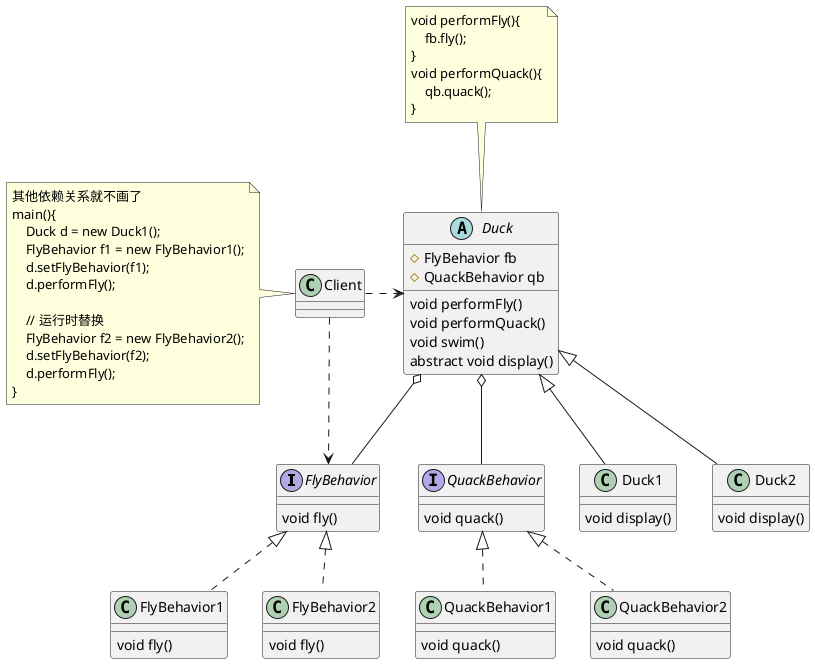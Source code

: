 @startuml

interface FlyBehavior{
    void fly()
}
class FlyBehavior1{
    void fly()
}
class FlyBehavior2{
    void fly()
}

interface QuackBehavior{
    void quack()
}
class QuackBehavior1{
    void quack()
}
class QuackBehavior2{
    void quack()
}

abstract class Duck{
    # FlyBehavior fb
    # QuackBehavior qb
    void performFly()
    void performQuack()
    void swim()
    abstract void display()
}
note top
void performFly(){
    fb.fly();
}
void performQuack(){
    qb.quack();
}
end note
class Duck1{
    void display()
}
class Duck2{
    void display()
}

class Client{}
note left
其他依赖关系就不画了
main(){
    Duck d = new Duck1();
    FlyBehavior f1 = new FlyBehavior1();
    d.setFlyBehavior(f1);
    d.performFly();

    // 运行时替换
    FlyBehavior f2 = new FlyBehavior2();
    d.setFlyBehavior(f2);
    d.performFly();
}
end note

Client .> Duck
Client ..> FlyBehavior
Duck <|-- Duck1
Duck <|-- Duck2
Duck o-- FlyBehavior
Duck o-- QuackBehavior
FlyBehavior <|.. FlyBehavior1
FlyBehavior <|.. FlyBehavior2
QuackBehavior <|.. QuackBehavior1
QuackBehavior <|.. QuackBehavior2

@enduml